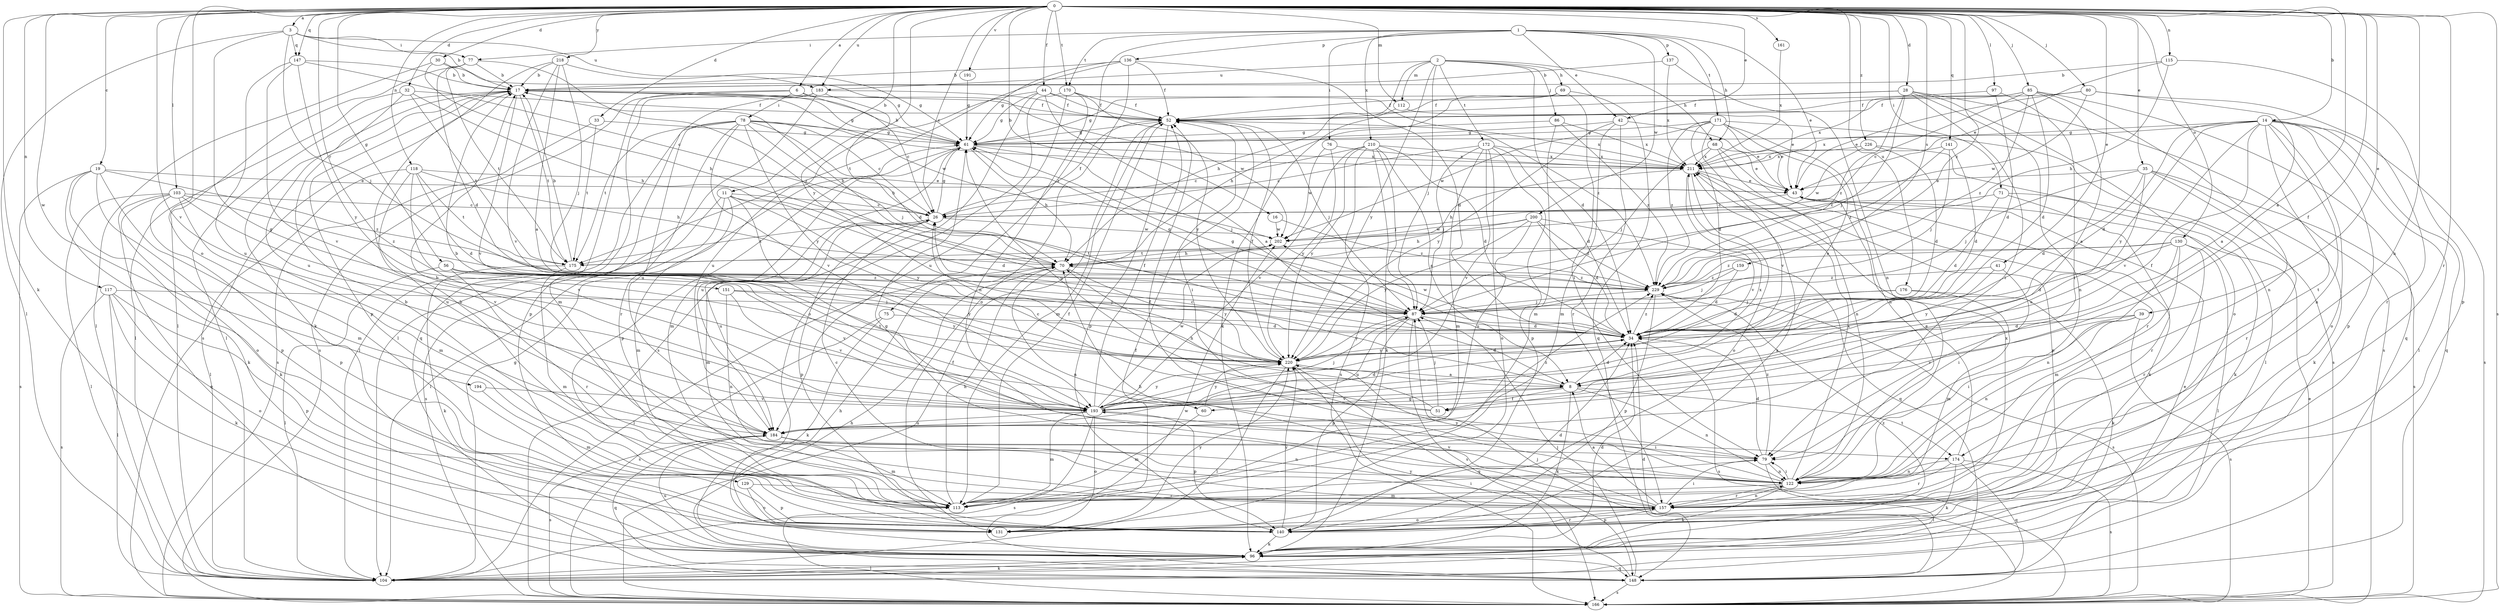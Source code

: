 strict digraph  {
0;
1;
2;
3;
6;
8;
11;
14;
16;
17;
19;
26;
28;
30;
32;
33;
34;
35;
39;
41;
42;
43;
44;
51;
52;
56;
60;
61;
68;
69;
70;
71;
75;
76;
77;
78;
79;
80;
85;
86;
87;
96;
97;
103;
104;
112;
113;
115;
117;
118;
122;
129;
130;
131;
136;
137;
140;
141;
147;
148;
151;
157;
159;
161;
166;
170;
171;
172;
174;
175;
176;
183;
184;
191;
193;
194;
200;
202;
210;
211;
218;
220;
226;
229;
0 -> 3  [label=a];
0 -> 6  [label=a];
0 -> 8  [label=a];
0 -> 11  [label=b];
0 -> 14  [label=b];
0 -> 16  [label=b];
0 -> 19  [label=c];
0 -> 26  [label=c];
0 -> 28  [label=d];
0 -> 30  [label=d];
0 -> 32  [label=d];
0 -> 33  [label=d];
0 -> 35  [label=e];
0 -> 39  [label=e];
0 -> 41  [label=e];
0 -> 42  [label=e];
0 -> 44  [label=f];
0 -> 51  [label=f];
0 -> 56  [label=g];
0 -> 71  [label=i];
0 -> 80  [label=j];
0 -> 85  [label=j];
0 -> 96  [label=k];
0 -> 97  [label=l];
0 -> 103  [label=l];
0 -> 112  [label=m];
0 -> 115  [label=n];
0 -> 117  [label=n];
0 -> 118  [label=n];
0 -> 122  [label=n];
0 -> 129  [label=o];
0 -> 130  [label=o];
0 -> 141  [label=q];
0 -> 147  [label=q];
0 -> 151  [label=r];
0 -> 157  [label=r];
0 -> 159  [label=s];
0 -> 161  [label=s];
0 -> 166  [label=s];
0 -> 170  [label=t];
0 -> 176  [label=u];
0 -> 183  [label=u];
0 -> 191  [label=v];
0 -> 193  [label=v];
0 -> 194  [label=w];
0 -> 218  [label=y];
0 -> 220  [label=y];
0 -> 226  [label=z];
0 -> 229  [label=z];
1 -> 42  [label=e];
1 -> 43  [label=e];
1 -> 68  [label=h];
1 -> 75  [label=i];
1 -> 76  [label=i];
1 -> 77  [label=i];
1 -> 136  [label=p];
1 -> 137  [label=p];
1 -> 170  [label=t];
1 -> 171  [label=t];
1 -> 200  [label=w];
1 -> 210  [label=x];
2 -> 34  [label=d];
2 -> 68  [label=h];
2 -> 69  [label=h];
2 -> 70  [label=h];
2 -> 86  [label=j];
2 -> 87  [label=j];
2 -> 112  [label=m];
2 -> 172  [label=t];
2 -> 183  [label=u];
2 -> 220  [label=y];
3 -> 17  [label=b];
3 -> 60  [label=g];
3 -> 77  [label=i];
3 -> 87  [label=j];
3 -> 104  [label=l];
3 -> 147  [label=q];
3 -> 183  [label=u];
6 -> 26  [label=c];
6 -> 78  [label=i];
6 -> 148  [label=q];
6 -> 166  [label=s];
6 -> 202  [label=w];
8 -> 26  [label=c];
8 -> 34  [label=d];
8 -> 51  [label=f];
8 -> 60  [label=g];
8 -> 96  [label=k];
8 -> 122  [label=n];
8 -> 174  [label=t];
8 -> 193  [label=v];
11 -> 26  [label=c];
11 -> 34  [label=d];
11 -> 104  [label=l];
11 -> 113  [label=m];
11 -> 166  [label=s];
11 -> 174  [label=t];
11 -> 220  [label=y];
14 -> 34  [label=d];
14 -> 51  [label=f];
14 -> 61  [label=g];
14 -> 104  [label=l];
14 -> 122  [label=n];
14 -> 131  [label=o];
14 -> 140  [label=p];
14 -> 148  [label=q];
14 -> 166  [label=s];
14 -> 174  [label=t];
14 -> 193  [label=v];
14 -> 211  [label=x];
14 -> 220  [label=y];
16 -> 202  [label=w];
16 -> 229  [label=z];
17 -> 52  [label=f];
17 -> 61  [label=g];
17 -> 96  [label=k];
17 -> 104  [label=l];
17 -> 140  [label=p];
17 -> 175  [label=t];
17 -> 193  [label=v];
17 -> 202  [label=w];
19 -> 43  [label=e];
19 -> 96  [label=k];
19 -> 113  [label=m];
19 -> 131  [label=o];
19 -> 140  [label=p];
19 -> 166  [label=s];
19 -> 229  [label=z];
26 -> 52  [label=f];
26 -> 61  [label=g];
26 -> 113  [label=m];
26 -> 140  [label=p];
26 -> 175  [label=t];
26 -> 184  [label=u];
26 -> 202  [label=w];
28 -> 52  [label=f];
28 -> 61  [label=g];
28 -> 79  [label=i];
28 -> 87  [label=j];
28 -> 122  [label=n];
28 -> 131  [label=o];
28 -> 166  [label=s];
28 -> 229  [label=z];
30 -> 17  [label=b];
30 -> 61  [label=g];
30 -> 70  [label=h];
30 -> 104  [label=l];
32 -> 52  [label=f];
32 -> 70  [label=h];
32 -> 104  [label=l];
32 -> 175  [label=t];
32 -> 184  [label=u];
33 -> 61  [label=g];
33 -> 166  [label=s];
33 -> 175  [label=t];
34 -> 61  [label=g];
34 -> 166  [label=s];
34 -> 202  [label=w];
34 -> 220  [label=y];
34 -> 229  [label=z];
35 -> 34  [label=d];
35 -> 43  [label=e];
35 -> 87  [label=j];
35 -> 96  [label=k];
35 -> 157  [label=r];
35 -> 166  [label=s];
35 -> 184  [label=u];
39 -> 34  [label=d];
39 -> 79  [label=i];
39 -> 122  [label=n];
39 -> 166  [label=s];
39 -> 193  [label=v];
41 -> 79  [label=i];
41 -> 220  [label=y];
41 -> 229  [label=z];
42 -> 43  [label=e];
42 -> 61  [label=g];
42 -> 113  [label=m];
42 -> 157  [label=r];
42 -> 220  [label=y];
43 -> 26  [label=c];
43 -> 96  [label=k];
44 -> 8  [label=a];
44 -> 52  [label=f];
44 -> 61  [label=g];
44 -> 166  [label=s];
44 -> 184  [label=u];
44 -> 229  [label=z];
51 -> 26  [label=c];
51 -> 61  [label=g];
51 -> 70  [label=h];
51 -> 87  [label=j];
52 -> 61  [label=g];
52 -> 79  [label=i];
52 -> 87  [label=j];
52 -> 113  [label=m];
52 -> 140  [label=p];
52 -> 211  [label=x];
56 -> 104  [label=l];
56 -> 157  [label=r];
56 -> 193  [label=v];
56 -> 220  [label=y];
56 -> 229  [label=z];
60 -> 113  [label=m];
60 -> 220  [label=y];
61 -> 17  [label=b];
61 -> 70  [label=h];
61 -> 87  [label=j];
61 -> 113  [label=m];
61 -> 140  [label=p];
61 -> 184  [label=u];
61 -> 211  [label=x];
68 -> 43  [label=e];
68 -> 87  [label=j];
68 -> 122  [label=n];
68 -> 157  [label=r];
68 -> 211  [label=x];
69 -> 52  [label=f];
69 -> 70  [label=h];
69 -> 79  [label=i];
69 -> 148  [label=q];
70 -> 17  [label=b];
70 -> 104  [label=l];
70 -> 122  [label=n];
70 -> 220  [label=y];
70 -> 229  [label=z];
71 -> 26  [label=c];
71 -> 34  [label=d];
71 -> 96  [label=k];
71 -> 157  [label=r];
75 -> 34  [label=d];
75 -> 96  [label=k];
75 -> 166  [label=s];
76 -> 202  [label=w];
76 -> 211  [label=x];
76 -> 220  [label=y];
77 -> 17  [label=b];
77 -> 34  [label=d];
77 -> 104  [label=l];
77 -> 175  [label=t];
77 -> 229  [label=z];
78 -> 26  [label=c];
78 -> 61  [label=g];
78 -> 70  [label=h];
78 -> 87  [label=j];
78 -> 104  [label=l];
78 -> 157  [label=r];
78 -> 175  [label=t];
78 -> 184  [label=u];
78 -> 193  [label=v];
78 -> 211  [label=x];
78 -> 220  [label=y];
79 -> 17  [label=b];
79 -> 34  [label=d];
79 -> 104  [label=l];
79 -> 122  [label=n];
79 -> 229  [label=z];
80 -> 8  [label=a];
80 -> 43  [label=e];
80 -> 52  [label=f];
80 -> 157  [label=r];
80 -> 202  [label=w];
85 -> 8  [label=a];
85 -> 26  [label=c];
85 -> 34  [label=d];
85 -> 52  [label=f];
85 -> 122  [label=n];
85 -> 148  [label=q];
85 -> 211  [label=x];
85 -> 229  [label=z];
86 -> 61  [label=g];
86 -> 113  [label=m];
86 -> 211  [label=x];
86 -> 229  [label=z];
87 -> 34  [label=d];
87 -> 61  [label=g];
87 -> 140  [label=p];
87 -> 166  [label=s];
87 -> 184  [label=u];
87 -> 220  [label=y];
96 -> 34  [label=d];
96 -> 70  [label=h];
96 -> 104  [label=l];
96 -> 148  [label=q];
96 -> 184  [label=u];
96 -> 229  [label=z];
97 -> 34  [label=d];
97 -> 52  [label=f];
97 -> 79  [label=i];
103 -> 26  [label=c];
103 -> 96  [label=k];
103 -> 104  [label=l];
103 -> 113  [label=m];
103 -> 140  [label=p];
103 -> 148  [label=q];
103 -> 193  [label=v];
103 -> 229  [label=z];
104 -> 61  [label=g];
104 -> 96  [label=k];
104 -> 202  [label=w];
112 -> 43  [label=e];
112 -> 96  [label=k];
113 -> 17  [label=b];
113 -> 52  [label=f];
113 -> 70  [label=h];
113 -> 79  [label=i];
115 -> 17  [label=b];
115 -> 43  [label=e];
115 -> 70  [label=h];
115 -> 140  [label=p];
117 -> 87  [label=j];
117 -> 96  [label=k];
117 -> 104  [label=l];
117 -> 131  [label=o];
117 -> 140  [label=p];
117 -> 166  [label=s];
118 -> 34  [label=d];
118 -> 43  [label=e];
118 -> 70  [label=h];
118 -> 104  [label=l];
118 -> 175  [label=t];
118 -> 184  [label=u];
118 -> 193  [label=v];
122 -> 52  [label=f];
122 -> 79  [label=i];
122 -> 96  [label=k];
122 -> 113  [label=m];
122 -> 157  [label=r];
122 -> 193  [label=v];
122 -> 211  [label=x];
122 -> 220  [label=y];
129 -> 131  [label=o];
129 -> 140  [label=p];
129 -> 157  [label=r];
130 -> 34  [label=d];
130 -> 104  [label=l];
130 -> 113  [label=m];
130 -> 122  [label=n];
130 -> 157  [label=r];
130 -> 175  [label=t];
130 -> 229  [label=z];
131 -> 220  [label=y];
136 -> 17  [label=b];
136 -> 34  [label=d];
136 -> 52  [label=f];
136 -> 61  [label=g];
136 -> 131  [label=o];
136 -> 175  [label=t];
137 -> 17  [label=b];
137 -> 122  [label=n];
137 -> 211  [label=x];
140 -> 34  [label=d];
140 -> 96  [label=k];
140 -> 157  [label=r];
140 -> 211  [label=x];
140 -> 220  [label=y];
141 -> 34  [label=d];
141 -> 87  [label=j];
141 -> 211  [label=x];
141 -> 229  [label=z];
147 -> 17  [label=b];
147 -> 26  [label=c];
147 -> 184  [label=u];
147 -> 193  [label=v];
147 -> 220  [label=y];
148 -> 34  [label=d];
148 -> 43  [label=e];
148 -> 52  [label=f];
148 -> 70  [label=h];
148 -> 87  [label=j];
148 -> 166  [label=s];
148 -> 220  [label=y];
151 -> 87  [label=j];
151 -> 122  [label=n];
151 -> 193  [label=v];
151 -> 220  [label=y];
157 -> 8  [label=a];
157 -> 17  [label=b];
157 -> 26  [label=c];
157 -> 61  [label=g];
157 -> 70  [label=h];
157 -> 79  [label=i];
157 -> 122  [label=n];
157 -> 131  [label=o];
157 -> 140  [label=p];
157 -> 211  [label=x];
159 -> 34  [label=d];
159 -> 87  [label=j];
159 -> 229  [label=z];
161 -> 211  [label=x];
166 -> 43  [label=e];
166 -> 52  [label=f];
166 -> 87  [label=j];
170 -> 52  [label=f];
170 -> 122  [label=n];
170 -> 131  [label=o];
170 -> 184  [label=u];
170 -> 220  [label=y];
171 -> 8  [label=a];
171 -> 34  [label=d];
171 -> 43  [label=e];
171 -> 61  [label=g];
171 -> 122  [label=n];
171 -> 166  [label=s];
171 -> 193  [label=v];
171 -> 202  [label=w];
171 -> 229  [label=z];
172 -> 26  [label=c];
172 -> 34  [label=d];
172 -> 87  [label=j];
172 -> 113  [label=m];
172 -> 131  [label=o];
172 -> 140  [label=p];
172 -> 193  [label=v];
172 -> 211  [label=x];
174 -> 43  [label=e];
174 -> 96  [label=k];
174 -> 122  [label=n];
174 -> 148  [label=q];
174 -> 157  [label=r];
174 -> 166  [label=s];
175 -> 17  [label=b];
175 -> 96  [label=k];
175 -> 113  [label=m];
176 -> 34  [label=d];
176 -> 87  [label=j];
176 -> 96  [label=k];
176 -> 113  [label=m];
183 -> 34  [label=d];
183 -> 52  [label=f];
183 -> 104  [label=l];
183 -> 113  [label=m];
183 -> 140  [label=p];
184 -> 79  [label=i];
184 -> 113  [label=m];
184 -> 122  [label=n];
184 -> 148  [label=q];
184 -> 166  [label=s];
184 -> 229  [label=z];
191 -> 61  [label=g];
193 -> 17  [label=b];
193 -> 34  [label=d];
193 -> 52  [label=f];
193 -> 87  [label=j];
193 -> 113  [label=m];
193 -> 131  [label=o];
193 -> 140  [label=p];
193 -> 166  [label=s];
193 -> 184  [label=u];
193 -> 202  [label=w];
193 -> 211  [label=x];
193 -> 220  [label=y];
194 -> 113  [label=m];
194 -> 193  [label=v];
200 -> 34  [label=d];
200 -> 70  [label=h];
200 -> 148  [label=q];
200 -> 184  [label=u];
200 -> 202  [label=w];
200 -> 220  [label=y];
200 -> 229  [label=z];
202 -> 70  [label=h];
202 -> 175  [label=t];
210 -> 8  [label=a];
210 -> 26  [label=c];
210 -> 34  [label=d];
210 -> 87  [label=j];
210 -> 96  [label=k];
210 -> 166  [label=s];
210 -> 193  [label=v];
210 -> 211  [label=x];
210 -> 220  [label=y];
211 -> 43  [label=e];
211 -> 70  [label=h];
211 -> 131  [label=o];
211 -> 140  [label=p];
211 -> 193  [label=v];
218 -> 8  [label=a];
218 -> 17  [label=b];
218 -> 61  [label=g];
218 -> 87  [label=j];
218 -> 166  [label=s];
218 -> 193  [label=v];
220 -> 8  [label=a];
220 -> 34  [label=d];
220 -> 52  [label=f];
220 -> 104  [label=l];
220 -> 148  [label=q];
226 -> 34  [label=d];
226 -> 104  [label=l];
226 -> 202  [label=w];
226 -> 211  [label=x];
229 -> 87  [label=j];
229 -> 140  [label=p];
229 -> 166  [label=s];
}
